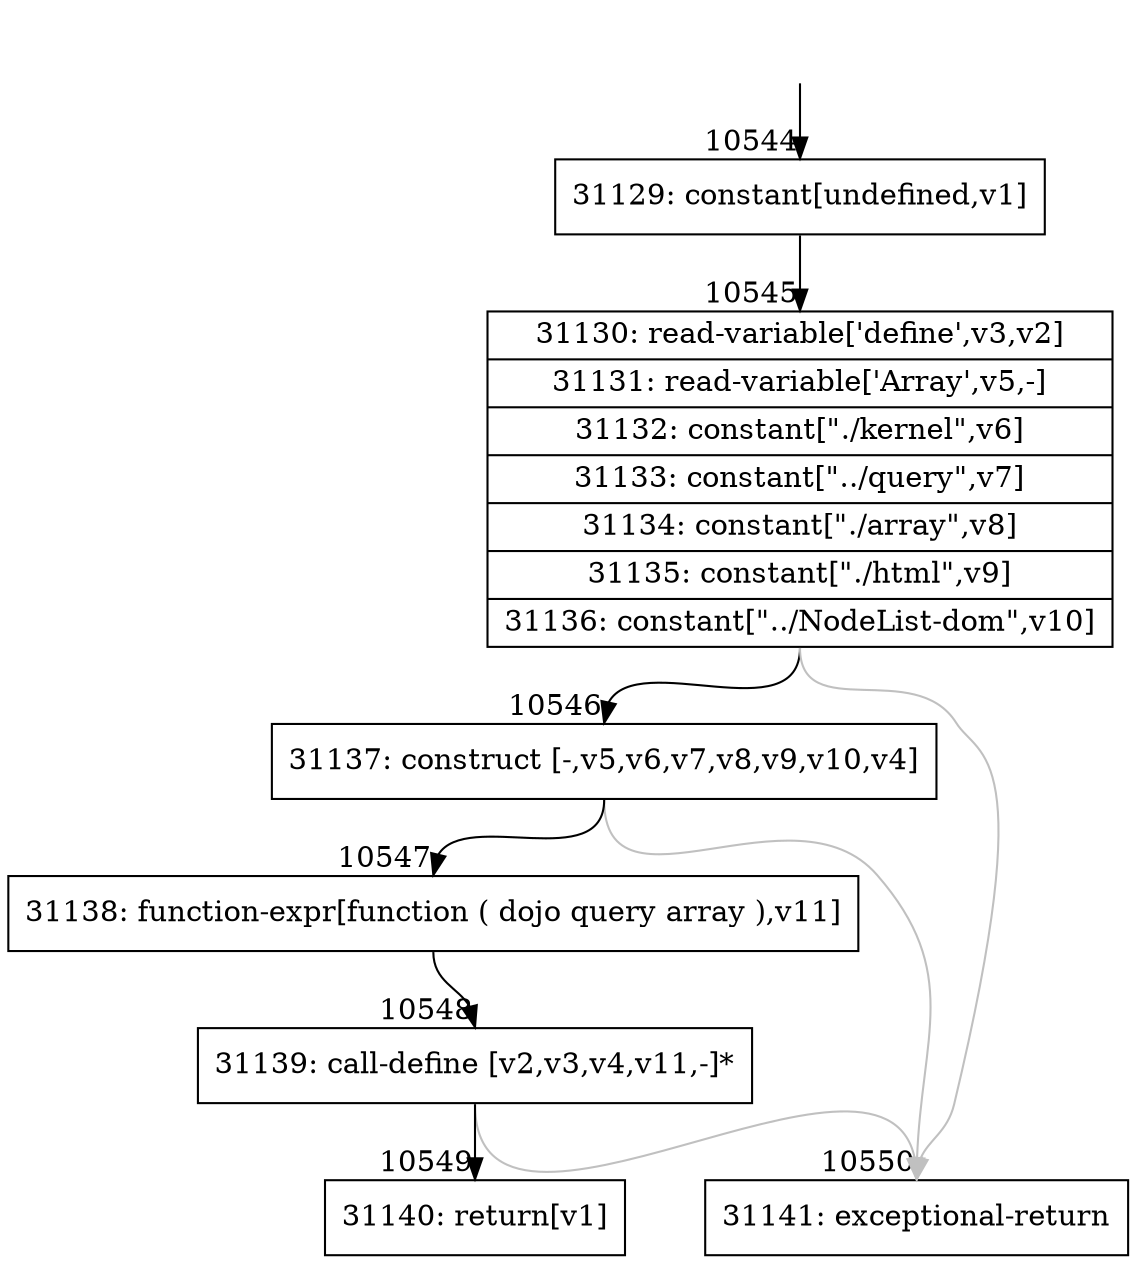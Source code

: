 digraph {
rankdir="TD"
BB_entry762[shape=none,label=""];
BB_entry762 -> BB10544 [tailport=s, headport=n, headlabel="    10544"]
BB10544 [shape=record label="{31129: constant[undefined,v1]}" ] 
BB10544 -> BB10545 [tailport=s, headport=n, headlabel="      10545"]
BB10545 [shape=record label="{31130: read-variable['define',v3,v2]|31131: read-variable['Array',v5,-]|31132: constant[\"./kernel\",v6]|31133: constant[\"../query\",v7]|31134: constant[\"./array\",v8]|31135: constant[\"./html\",v9]|31136: constant[\"../NodeList-dom\",v10]}" ] 
BB10545 -> BB10546 [tailport=s, headport=n, headlabel="      10546"]
BB10545 -> BB10550 [tailport=s, headport=n, color=gray, headlabel="      10550"]
BB10546 [shape=record label="{31137: construct [-,v5,v6,v7,v8,v9,v10,v4]}" ] 
BB10546 -> BB10547 [tailport=s, headport=n, headlabel="      10547"]
BB10546 -> BB10550 [tailport=s, headport=n, color=gray]
BB10547 [shape=record label="{31138: function-expr[function ( dojo query array ),v11]}" ] 
BB10547 -> BB10548 [tailport=s, headport=n, headlabel="      10548"]
BB10548 [shape=record label="{31139: call-define [v2,v3,v4,v11,-]*}" ] 
BB10548 -> BB10549 [tailport=s, headport=n, headlabel="      10549"]
BB10548 -> BB10550 [tailport=s, headport=n, color=gray]
BB10549 [shape=record label="{31140: return[v1]}" ] 
BB10550 [shape=record label="{31141: exceptional-return}" ] 
//#$~ 14895
}
